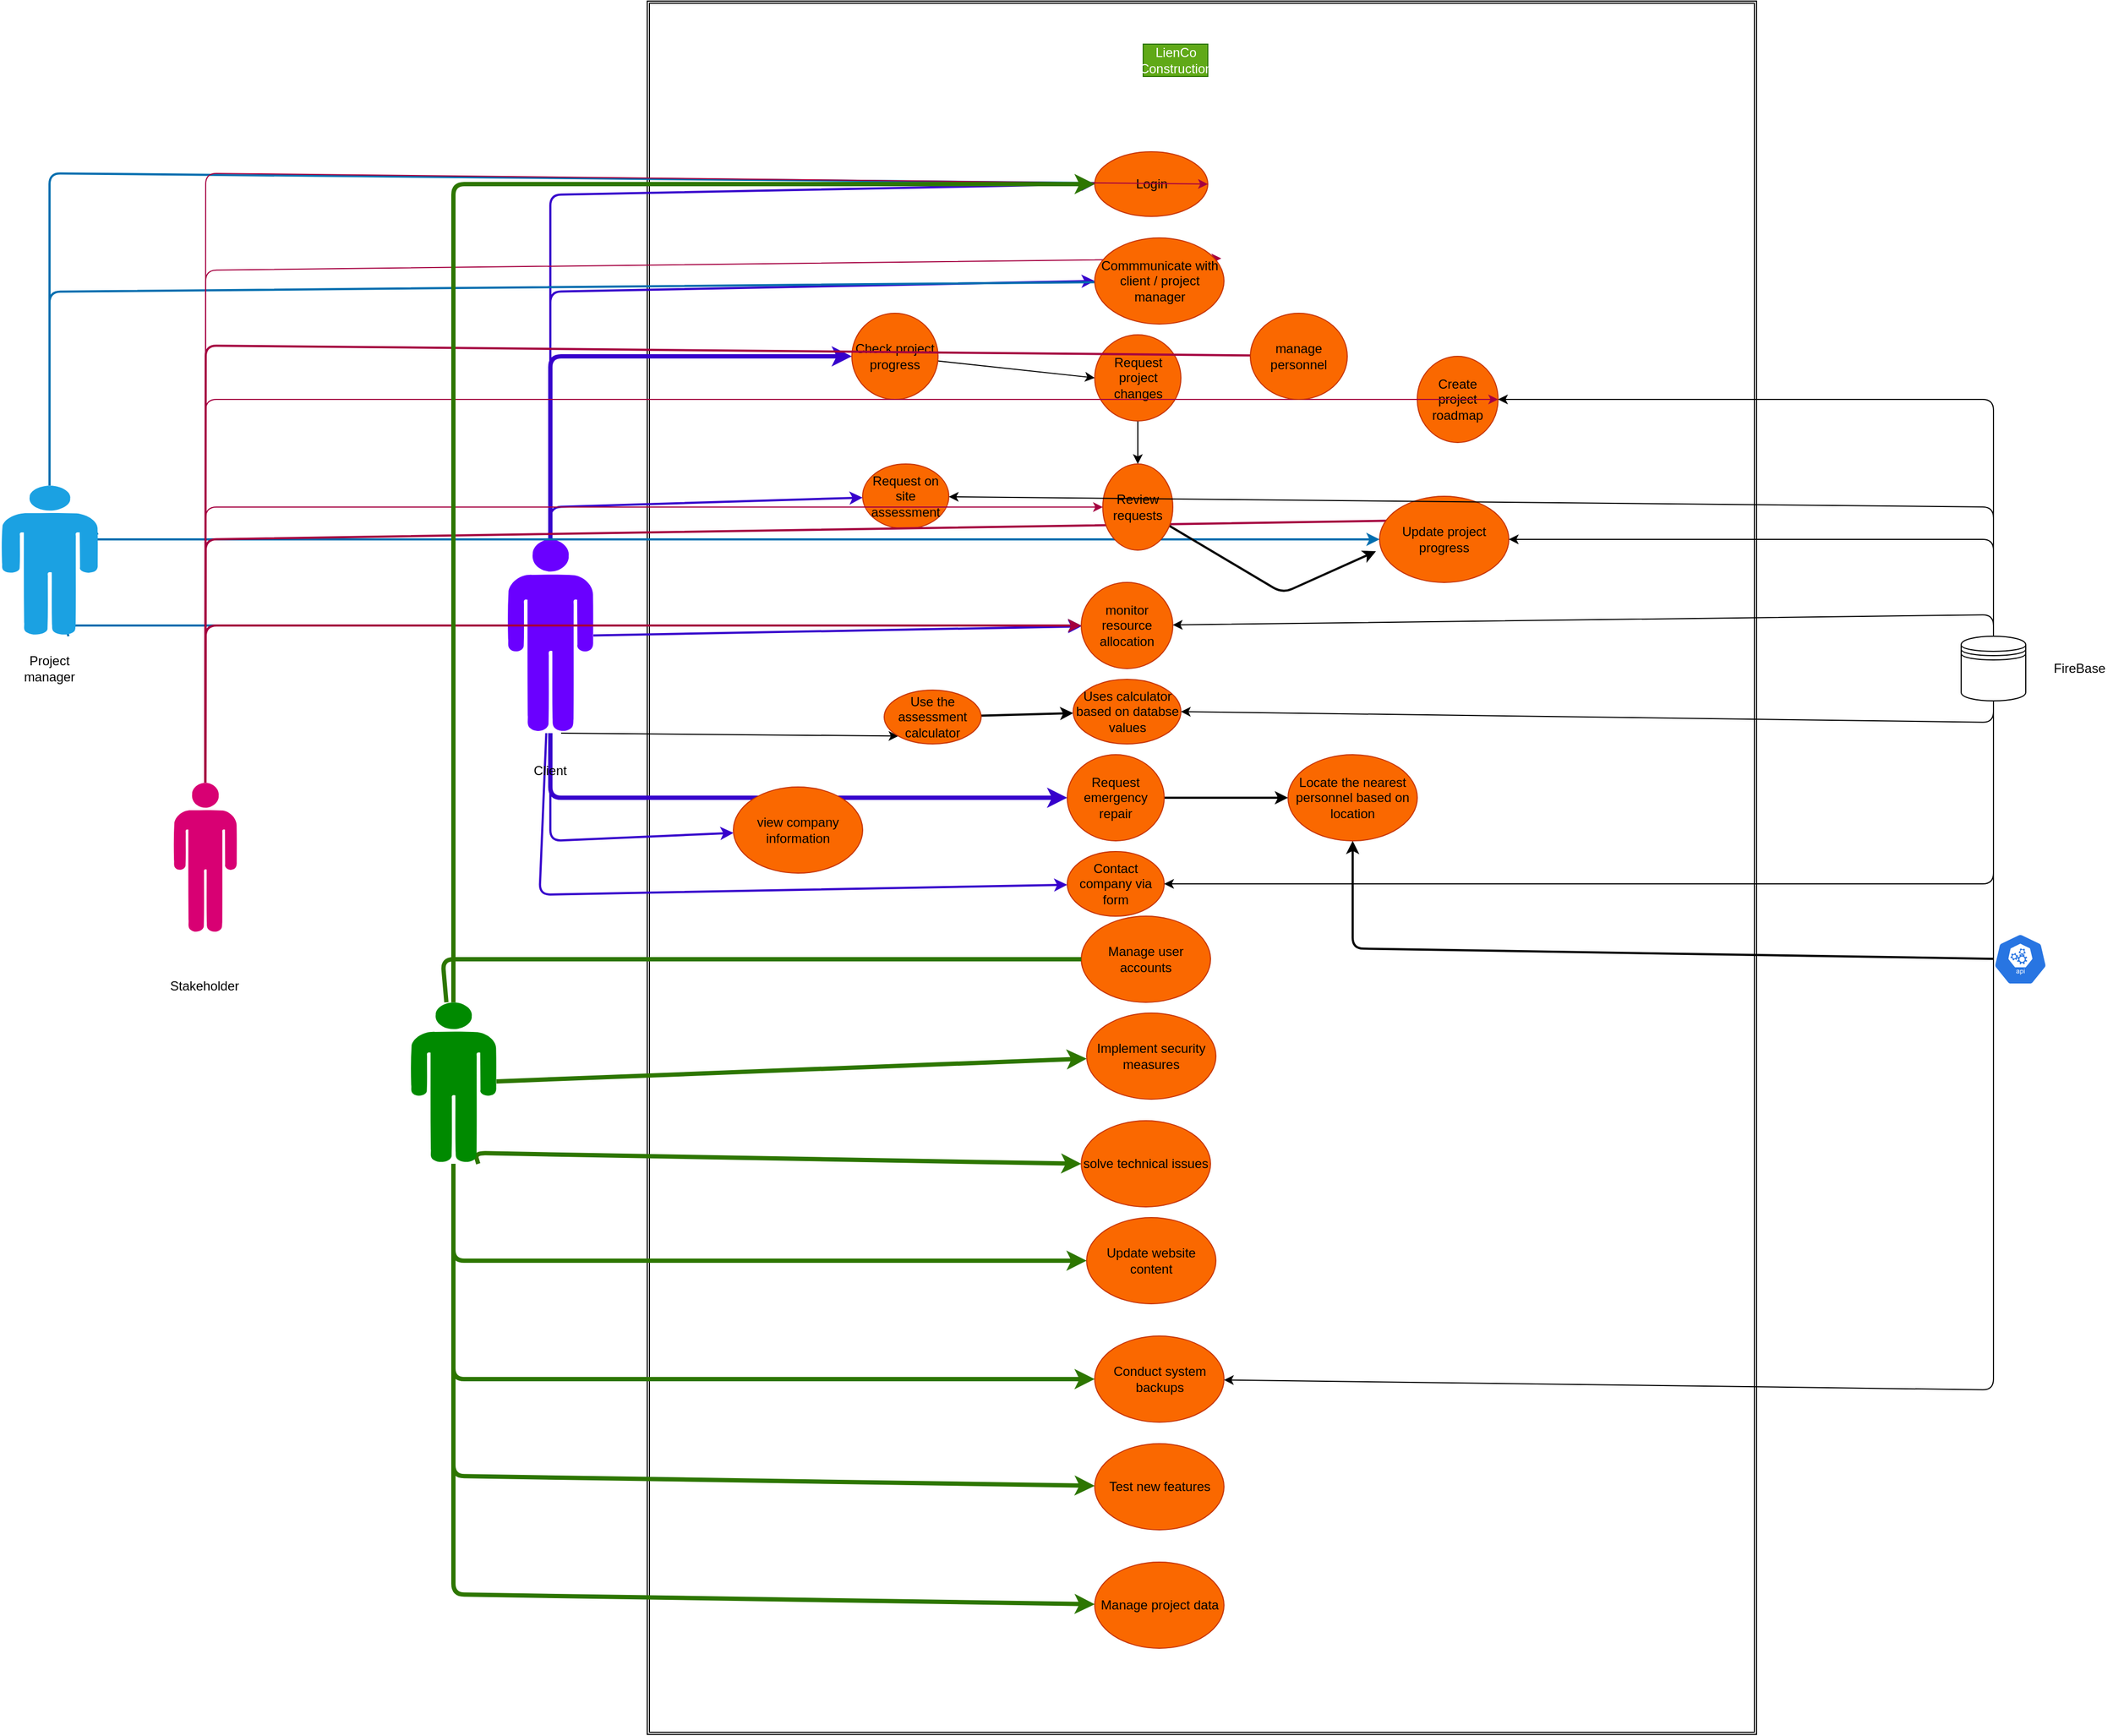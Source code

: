 <mxfile>
    <diagram id="nz_x9dQKCiorZqrcC0JA" name="Page-1">
        <mxGraphModel dx="6394" dy="4216" grid="1" gridSize="10" guides="1" tooltips="1" connect="1" arrows="1" fold="1" page="1" pageScale="1" pageWidth="850" pageHeight="1100" math="0" shadow="0">
            <root>
                <mxCell id="0"/>
                <mxCell id="1" parent="0"/>
                <mxCell id="2" value="" style="shape=ext;double=1;rounded=0;whiteSpace=wrap;html=1;" parent="1" vertex="1">
                    <mxGeometry x="-140" y="-150" width="1030" height="1610" as="geometry"/>
                </mxCell>
                <mxCell id="3" value="LienCo Construction" style="text;strokeColor=#2D7600;align=center;fillColor=#60a917;html=1;verticalAlign=middle;whiteSpace=wrap;rounded=0;fontColor=#ffffff;" parent="1" vertex="1">
                    <mxGeometry x="320.5" y="-110" width="60" height="30" as="geometry"/>
                </mxCell>
                <mxCell id="56" style="edgeStyle=none;html=1;fillColor=#6a00ff;strokeColor=#3700CC;strokeWidth=4;" parent="1" source="4" target="11" edge="1">
                    <mxGeometry relative="1" as="geometry">
                        <Array as="points">
                            <mxPoint x="-230" y="180"/>
                        </Array>
                    </mxGeometry>
                </mxCell>
                <mxCell id="58" style="edgeStyle=none;html=1;fillColor=#6a00ff;strokeColor=#3700CC;strokeWidth=4;" parent="1" source="4" target="26" edge="1">
                    <mxGeometry relative="1" as="geometry">
                        <Array as="points">
                            <mxPoint x="-230" y="590"/>
                        </Array>
                    </mxGeometry>
                </mxCell>
                <mxCell id="59" style="edgeStyle=none;html=1;entryX=0;entryY=0.5;entryDx=0;entryDy=0;strokeWidth=2;fillColor=#6a00ff;strokeColor=#3700CC;" parent="1" source="4" target="10" edge="1">
                    <mxGeometry relative="1" as="geometry">
                        <Array as="points">
                            <mxPoint x="-230" y="30"/>
                        </Array>
                    </mxGeometry>
                </mxCell>
                <mxCell id="61" style="edgeStyle=none;html=1;strokeWidth=2;fillColor=#6a00ff;strokeColor=#3700CC;" parent="1" source="4" target="13" edge="1">
                    <mxGeometry relative="1" as="geometry">
                        <Array as="points">
                            <mxPoint x="-230" y="320"/>
                        </Array>
                    </mxGeometry>
                </mxCell>
                <mxCell id="62" style="edgeStyle=none;html=1;strokeWidth=2;fillColor=#6a00ff;strokeColor=#3700CC;" parent="1" source="4" target="21" edge="1">
                    <mxGeometry relative="1" as="geometry">
                        <Array as="points">
                            <mxPoint x="-240" y="680"/>
                        </Array>
                    </mxGeometry>
                </mxCell>
                <mxCell id="63" style="edgeStyle=none;html=1;strokeWidth=2;fillColor=#6a00ff;strokeColor=#3700CC;" parent="1" source="4" target="24" edge="1">
                    <mxGeometry relative="1" as="geometry">
                        <Array as="points">
                            <mxPoint x="-230" y="630"/>
                        </Array>
                    </mxGeometry>
                </mxCell>
                <mxCell id="64" style="edgeStyle=none;html=1;strokeWidth=2;fillColor=#6a00ff;strokeColor=#3700CC;" parent="1" source="4" target="44" edge="1">
                    <mxGeometry relative="1" as="geometry"/>
                </mxCell>
                <mxCell id="65" style="edgeStyle=none;html=1;entryX=0;entryY=0.5;entryDx=0;entryDy=0;strokeWidth=2;fillColor=#6a00ff;strokeColor=#3700CC;" parent="1" source="4" target="49" edge="1">
                    <mxGeometry relative="1" as="geometry">
                        <Array as="points">
                            <mxPoint x="-230" y="120"/>
                        </Array>
                    </mxGeometry>
                </mxCell>
                <mxCell id="118" style="edgeStyle=none;html=1;entryX=0;entryY=1;entryDx=0;entryDy=0;" edge="1" parent="1" source="4" target="12">
                    <mxGeometry relative="1" as="geometry">
                        <Array as="points">
                            <mxPoint x="-220" y="530"/>
                        </Array>
                    </mxGeometry>
                </mxCell>
                <mxCell id="4" value="" style="verticalLabelPosition=bottom;sketch=0;html=1;fillColor=#6a00ff;verticalAlign=top;align=center;pointerEvents=1;shape=mxgraph.cisco_safe.design.actor_2;fontColor=#ffffff;strokeColor=#3700CC;" parent="1" vertex="1">
                    <mxGeometry x="-270" y="350" width="80" height="180" as="geometry"/>
                </mxCell>
                <mxCell id="5" value="Client" style="text;strokeColor=none;align=center;fillColor=none;html=1;verticalAlign=middle;whiteSpace=wrap;rounded=0;" parent="1" vertex="1">
                    <mxGeometry x="-260" y="550" width="60" height="30" as="geometry"/>
                </mxCell>
                <mxCell id="42" style="edgeStyle=none;html=1;entryX=1;entryY=0.5;entryDx=0;entryDy=0;fillColor=#1ba1e2;strokeColor=#006EAF;strokeWidth=2;" parent="1" source="6" target="10" edge="1">
                    <mxGeometry relative="1" as="geometry">
                        <Array as="points">
                            <mxPoint x="-695" y="10"/>
                        </Array>
                    </mxGeometry>
                </mxCell>
                <mxCell id="46" style="edgeStyle=none;html=1;fillColor=#1ba1e2;strokeColor=#006EAF;strokeWidth=2;" parent="1" source="6" target="44" edge="1">
                    <mxGeometry relative="1" as="geometry">
                        <Array as="points">
                            <mxPoint x="-680" y="430"/>
                        </Array>
                    </mxGeometry>
                </mxCell>
                <mxCell id="52" style="edgeStyle=none;html=1;entryX=1;entryY=0.5;entryDx=0;entryDy=0;fillColor=#1ba1e2;strokeColor=#006EAF;strokeWidth=2;" parent="1" source="6" target="49" edge="1">
                    <mxGeometry relative="1" as="geometry">
                        <Array as="points">
                            <mxPoint x="-695" y="120"/>
                        </Array>
                    </mxGeometry>
                </mxCell>
                <mxCell id="72" style="edgeStyle=none;html=1;strokeWidth=2;fillColor=#1ba1e2;strokeColor=#006EAF;" parent="1" source="6" target="69" edge="1">
                    <mxGeometry relative="1" as="geometry">
                        <Array as="points">
                            <mxPoint x="-660" y="350"/>
                        </Array>
                    </mxGeometry>
                </mxCell>
                <mxCell id="6" value="" style="verticalLabelPosition=bottom;sketch=0;html=1;fillColor=#1ba1e2;verticalAlign=top;align=center;pointerEvents=1;shape=mxgraph.cisco_safe.design.actor_2;fontColor=#ffffff;strokeColor=#006EAF;" parent="1" vertex="1">
                    <mxGeometry x="-740" y="300" width="90" height="140" as="geometry"/>
                </mxCell>
                <mxCell id="7" value="Stakeholder" style="text;strokeColor=none;align=center;fillColor=none;html=1;verticalAlign=middle;whiteSpace=wrap;rounded=0;" parent="1" vertex="1">
                    <mxGeometry x="-581" y="750" width="60" height="30" as="geometry"/>
                </mxCell>
                <mxCell id="10" value="Login" style="ellipse;whiteSpace=wrap;html=1;fillColor=#fa6800;strokeColor=#C73500;fontColor=#000000;" parent="1" vertex="1">
                    <mxGeometry x="275.5" y="-10" width="105" height="60" as="geometry"/>
                </mxCell>
                <mxCell id="97" style="edgeStyle=none;html=1;entryX=0;entryY=0.5;entryDx=0;entryDy=0;" parent="1" source="11" target="28" edge="1">
                    <mxGeometry relative="1" as="geometry"/>
                </mxCell>
                <mxCell id="11" value="Check project progress" style="ellipse;whiteSpace=wrap;html=1;fillColor=#fa6800;strokeColor=#C73500;fontColor=#000000;" parent="1" vertex="1">
                    <mxGeometry x="50" y="140" width="80" height="80" as="geometry"/>
                </mxCell>
                <mxCell id="66" style="edgeStyle=none;html=1;strokeWidth=2;" parent="1" source="12" target="19" edge="1">
                    <mxGeometry relative="1" as="geometry"/>
                </mxCell>
                <mxCell id="12" value="Use the assessment calculator" style="ellipse;whiteSpace=wrap;html=1;fillColor=#fa6800;strokeColor=#C73500;labelBackgroundColor=none;fontColor=#000000;" parent="1" vertex="1">
                    <mxGeometry x="80" y="490" width="90" height="50" as="geometry"/>
                </mxCell>
                <mxCell id="13" value="Request on site assessment" style="ellipse;whiteSpace=wrap;html=1;fillColor=#fa6800;strokeColor=#C73500;fontColor=#000000;" parent="1" vertex="1">
                    <mxGeometry x="60" y="280" width="80" height="60" as="geometry"/>
                </mxCell>
                <mxCell id="19" value="Uses calculator based on databse values" style="ellipse;whiteSpace=wrap;html=1;fillColor=#fa6800;strokeColor=#C73500;fontColor=#000000;" parent="1" vertex="1">
                    <mxGeometry x="255.5" y="480" width="100" height="60" as="geometry"/>
                </mxCell>
                <mxCell id="23" value="Create project roadmap" style="ellipse;whiteSpace=wrap;html=1;fillColor=#fa6800;strokeColor=#C73500;fontColor=#000000;" parent="1" vertex="1">
                    <mxGeometry x="575" y="180" width="75" height="80" as="geometry"/>
                </mxCell>
                <mxCell id="24" value="view company information" style="ellipse;whiteSpace=wrap;html=1;fillColor=#fa6800;strokeColor=#C73500;fontColor=#000000;" parent="1" vertex="1">
                    <mxGeometry x="-60" y="580" width="120" height="80" as="geometry"/>
                </mxCell>
                <mxCell id="40" style="edgeStyle=none;html=1;" parent="1" source="28" target="27" edge="1">
                    <mxGeometry relative="1" as="geometry"/>
                </mxCell>
                <mxCell id="28" value="Request project changes" style="ellipse;whiteSpace=wrap;html=1;fillColor=#fa6800;strokeColor=#C73500;fontColor=#000000;" parent="1" vertex="1">
                    <mxGeometry x="275.5" y="160" width="80" height="80" as="geometry"/>
                </mxCell>
                <mxCell id="37" style="edgeStyle=none;html=1;entryX=1;entryY=0.5;entryDx=0;entryDy=0;fillColor=#d80073;strokeColor=#A50040;" parent="1" source="32" target="10" edge="1">
                    <mxGeometry relative="1" as="geometry">
                        <Array as="points">
                            <mxPoint x="-550" y="10"/>
                        </Array>
                    </mxGeometry>
                </mxCell>
                <mxCell id="41" style="edgeStyle=none;html=1;fillColor=#d80073;strokeColor=#A50040;" parent="1" source="32" target="27" edge="1">
                    <mxGeometry relative="1" as="geometry">
                        <Array as="points">
                            <mxPoint x="-550" y="320"/>
                        </Array>
                    </mxGeometry>
                </mxCell>
                <mxCell id="43" style="edgeStyle=none;html=1;entryX=1;entryY=0.5;entryDx=0;entryDy=0;fillColor=#d80073;strokeColor=#A50040;" parent="1" source="32" target="23" edge="1">
                    <mxGeometry relative="1" as="geometry">
                        <Array as="points">
                            <mxPoint x="-550" y="220"/>
                        </Array>
                    </mxGeometry>
                </mxCell>
                <mxCell id="51" style="edgeStyle=none;html=1;entryX=0.979;entryY=0.238;entryDx=0;entryDy=0;entryPerimeter=0;fillColor=#d80073;strokeColor=#A50040;" parent="1" source="32" target="49" edge="1">
                    <mxGeometry relative="1" as="geometry">
                        <Array as="points">
                            <mxPoint x="-550" y="100"/>
                        </Array>
                    </mxGeometry>
                </mxCell>
                <mxCell id="68" style="edgeStyle=none;html=1;entryX=1;entryY=0.5;entryDx=0;entryDy=0;strokeWidth=2;fillColor=#d80073;strokeColor=#A50040;" parent="1" source="32" target="67" edge="1">
                    <mxGeometry relative="1" as="geometry">
                        <Array as="points">
                            <mxPoint x="-550" y="170"/>
                        </Array>
                    </mxGeometry>
                </mxCell>
                <mxCell id="71" style="edgeStyle=none;html=1;entryX=0.936;entryY=0.263;entryDx=0;entryDy=0;entryPerimeter=0;strokeWidth=2;fillColor=#d80073;strokeColor=#A50040;" parent="1" source="32" target="69" edge="1">
                    <mxGeometry relative="1" as="geometry">
                        <Array as="points">
                            <mxPoint x="-550" y="350"/>
                        </Array>
                    </mxGeometry>
                </mxCell>
                <mxCell id="98" style="edgeStyle=none;html=1;fillColor=#d80073;strokeColor=#A50040;strokeWidth=2;" parent="1" source="32" target="44" edge="1">
                    <mxGeometry relative="1" as="geometry">
                        <Array as="points">
                            <mxPoint x="-550" y="430"/>
                        </Array>
                    </mxGeometry>
                </mxCell>
                <mxCell id="32" value="" style="verticalLabelPosition=bottom;sketch=0;html=1;fillColor=#d80073;verticalAlign=top;align=center;pointerEvents=1;shape=mxgraph.cisco_safe.design.actor_2;fontColor=#ffffff;strokeColor=#A50040;" parent="1" vertex="1">
                    <mxGeometry x="-580" y="576" width="59" height="140" as="geometry"/>
                </mxCell>
                <mxCell id="33" value="Project manager" style="text;strokeColor=none;align=center;fillColor=none;html=1;verticalAlign=middle;whiteSpace=wrap;rounded=0;" parent="1" vertex="1">
                    <mxGeometry x="-725" y="455" width="60" height="30" as="geometry"/>
                </mxCell>
                <mxCell id="70" style="edgeStyle=none;html=1;entryX=-0.028;entryY=0.638;entryDx=0;entryDy=0;strokeWidth=2;entryPerimeter=0;" parent="1" source="27" target="69" edge="1">
                    <mxGeometry relative="1" as="geometry">
                        <Array as="points">
                            <mxPoint x="450" y="400"/>
                        </Array>
                    </mxGeometry>
                </mxCell>
                <mxCell id="27" value="Review requests" style="ellipse;whiteSpace=wrap;html=1;fillColor=#fa6800;strokeColor=#C73500;fontColor=#000000;" parent="1" vertex="1">
                    <mxGeometry x="283" y="280" width="65" height="80" as="geometry"/>
                </mxCell>
                <mxCell id="44" value="monitor resource allocation" style="ellipse;whiteSpace=wrap;html=1;fillColor=#fa6800;strokeColor=#C73500;fontColor=#000000;" parent="1" vertex="1">
                    <mxGeometry x="263" y="390" width="85" height="80" as="geometry"/>
                </mxCell>
                <mxCell id="49" value="Commmunicate with client / project manager" style="ellipse;whiteSpace=wrap;html=1;fillColor=#fa6800;strokeColor=#C73500;fontColor=#000000;" parent="1" vertex="1">
                    <mxGeometry x="275.5" y="70" width="120" height="80" as="geometry"/>
                </mxCell>
                <mxCell id="69" value="Update project progress" style="ellipse;whiteSpace=wrap;html=1;fillColor=#fa6800;strokeColor=#C73500;fontColor=#000000;" parent="1" vertex="1">
                    <mxGeometry x="540" y="310" width="120" height="80" as="geometry"/>
                </mxCell>
                <mxCell id="75" style="edgeStyle=none;html=1;strokeWidth=4;fontColor=#FFFFFF;fillColor=#60a917;strokeColor=#2D7600;" parent="1" source="73" target="10" edge="1">
                    <mxGeometry relative="1" as="geometry">
                        <Array as="points">
                            <mxPoint x="-320" y="20"/>
                        </Array>
                    </mxGeometry>
                </mxCell>
                <mxCell id="90" style="edgeStyle=none;html=1;strokeWidth=4;fontColor=#FFFFFF;fillColor=#60a917;strokeColor=#2D7600;" parent="1" source="73" target="86" edge="1">
                    <mxGeometry relative="1" as="geometry">
                        <Array as="points">
                            <mxPoint x="-320" y="1020"/>
                        </Array>
                    </mxGeometry>
                </mxCell>
                <mxCell id="91" style="edgeStyle=none;html=1;strokeWidth=4;fontColor=#FFFFFF;fillColor=#60a917;strokeColor=#2D7600;startArrow=none;" parent="1" source="73" target="82" edge="1">
                    <mxGeometry relative="1" as="geometry"/>
                </mxCell>
                <mxCell id="92" style="edgeStyle=none;html=1;strokeWidth=4;fontColor=#FFFFFF;fillColor=#60a917;strokeColor=#2D7600;" parent="1" source="73" target="84" edge="1">
                    <mxGeometry relative="1" as="geometry">
                        <Array as="points">
                            <mxPoint x="-320" y="1130"/>
                        </Array>
                    </mxGeometry>
                </mxCell>
                <mxCell id="93" style="edgeStyle=none;html=1;entryX=0;entryY=0.5;entryDx=0;entryDy=0;strokeWidth=4;fontColor=#FFFFFF;fillColor=#60a917;strokeColor=#2D7600;" parent="1" source="73" target="81" edge="1">
                    <mxGeometry relative="1" as="geometry">
                        <Array as="points">
                            <mxPoint x="-300" y="920"/>
                        </Array>
                    </mxGeometry>
                </mxCell>
                <mxCell id="94" style="edgeStyle=none;html=1;strokeWidth=4;fontColor=#FFFFFF;fillColor=#60a917;strokeColor=#2D7600;" parent="1" source="73" target="83" edge="1">
                    <mxGeometry relative="1" as="geometry">
                        <Array as="points">
                            <mxPoint x="-320" y="950"/>
                            <mxPoint x="-320" y="1220"/>
                        </Array>
                    </mxGeometry>
                </mxCell>
                <mxCell id="95" style="edgeStyle=none;html=1;strokeWidth=4;fontColor=#FFFFFF;fillColor=#60a917;strokeColor=#2D7600;" parent="1" source="73" target="85" edge="1">
                    <mxGeometry relative="1" as="geometry">
                        <Array as="points">
                            <mxPoint x="-320" y="1330"/>
                        </Array>
                    </mxGeometry>
                </mxCell>
                <mxCell id="73" value="" style="verticalLabelPosition=bottom;sketch=0;html=1;fillColor=#008a00;verticalAlign=top;align=center;pointerEvents=1;shape=mxgraph.cisco_safe.design.actor_2;labelBackgroundColor=none;fontColor=#ffffff;strokeColor=#005700;" parent="1" vertex="1">
                    <mxGeometry x="-360" y="780" width="80" height="150" as="geometry"/>
                </mxCell>
                <mxCell id="74" value="Admin" style="text;strokeColor=none;align=center;fillColor=none;html=1;verticalAlign=middle;whiteSpace=wrap;rounded=0;labelBackgroundColor=none;fontColor=#FFFFFF;" parent="1" vertex="1">
                    <mxGeometry x="-370" y="930" width="60" height="30" as="geometry"/>
                </mxCell>
                <mxCell id="81" value="solve technical issues" style="ellipse;whiteSpace=wrap;html=1;labelBackgroundColor=none;fontColor=#000000;fillColor=#fa6800;strokeColor=#C73500;" parent="1" vertex="1">
                    <mxGeometry x="263" y="890" width="120" height="80" as="geometry"/>
                </mxCell>
                <mxCell id="82" value="Implement security measures" style="ellipse;whiteSpace=wrap;html=1;labelBackgroundColor=none;fontColor=#000000;fillColor=#fa6800;strokeColor=#C73500;" parent="1" vertex="1">
                    <mxGeometry x="268" y="790" width="120" height="80" as="geometry"/>
                </mxCell>
                <mxCell id="83" value="Test new features" style="ellipse;whiteSpace=wrap;html=1;labelBackgroundColor=none;fontColor=#000000;fillColor=#fa6800;strokeColor=#C73500;" parent="1" vertex="1">
                    <mxGeometry x="275.5" y="1190" width="120" height="80" as="geometry"/>
                </mxCell>
                <mxCell id="84" value="Conduct system backups" style="ellipse;whiteSpace=wrap;html=1;labelBackgroundColor=none;fontColor=#000000;fillColor=#fa6800;strokeColor=#C73500;" parent="1" vertex="1">
                    <mxGeometry x="275.5" y="1090" width="120" height="80" as="geometry"/>
                </mxCell>
                <mxCell id="85" value="Manage project data" style="ellipse;whiteSpace=wrap;html=1;labelBackgroundColor=none;fontColor=#000000;fillColor=#fa6800;strokeColor=#C73500;" parent="1" vertex="1">
                    <mxGeometry x="275.5" y="1300" width="120" height="80" as="geometry"/>
                </mxCell>
                <mxCell id="86" value="Update website content" style="ellipse;whiteSpace=wrap;html=1;labelBackgroundColor=none;fontColor=#000000;fillColor=#fa6800;strokeColor=#C73500;" parent="1" vertex="1">
                    <mxGeometry x="268" y="980" width="120" height="80" as="geometry"/>
                </mxCell>
                <mxCell id="87" value="Manage user accounts" style="ellipse;whiteSpace=wrap;html=1;labelBackgroundColor=none;fontColor=#000000;fillColor=#fa6800;strokeColor=#C73500;" parent="1" vertex="1">
                    <mxGeometry x="263" y="700" width="120" height="80" as="geometry"/>
                </mxCell>
                <mxCell id="67" value="manage personnel" style="ellipse;whiteSpace=wrap;html=1;fillColor=#fa6800;strokeColor=#C73500;fontColor=#000000;" parent="1" vertex="1">
                    <mxGeometry x="420" y="140" width="90" height="80" as="geometry"/>
                </mxCell>
                <mxCell id="99" value="" style="edgeStyle=none;html=1;strokeWidth=4;fontColor=#FFFFFF;fillColor=#60a917;strokeColor=#2D7600;endArrow=none;entryX=0;entryY=0.5;entryDx=0;entryDy=0;" parent="1" source="73" target="87" edge="1">
                    <mxGeometry relative="1" as="geometry">
                        <mxPoint x="-280" y="697.037" as="sourcePoint"/>
                        <mxPoint x="652.488" y="511.398" as="targetPoint"/>
                        <Array as="points">
                            <mxPoint x="-330" y="740"/>
                        </Array>
                    </mxGeometry>
                </mxCell>
                <mxCell id="104" style="edgeStyle=none;html=1;strokeWidth=2;" parent="1" source="26" target="102" edge="1">
                    <mxGeometry relative="1" as="geometry"/>
                </mxCell>
                <mxCell id="26" value="Request emergency repair" style="ellipse;whiteSpace=wrap;html=1;fillColor=#fa6800;strokeColor=#C73500;fontColor=#000000;" parent="1" vertex="1">
                    <mxGeometry x="250" y="550" width="90" height="80" as="geometry"/>
                </mxCell>
                <mxCell id="21" value="Contact company via form" style="ellipse;whiteSpace=wrap;html=1;fillColor=#fa6800;strokeColor=#C73500;fontColor=#000000;" parent="1" vertex="1">
                    <mxGeometry x="250" y="640" width="90" height="60" as="geometry"/>
                </mxCell>
                <mxCell id="103" style="edgeStyle=none;html=1;entryX=0.5;entryY=1;entryDx=0;entryDy=0;strokeWidth=2;" parent="1" source="101" target="102" edge="1">
                    <mxGeometry relative="1" as="geometry">
                        <Array as="points">
                            <mxPoint x="515" y="730"/>
                        </Array>
                    </mxGeometry>
                </mxCell>
                <mxCell id="101" value="" style="sketch=0;html=1;dashed=0;whitespace=wrap;fillColor=#2875E2;strokeColor=#ffffff;points=[[0.005,0.63,0],[0.1,0.2,0],[0.9,0.2,0],[0.5,0,0],[0.995,0.63,0],[0.72,0.99,0],[0.5,1,0],[0.28,0.99,0]];verticalLabelPosition=bottom;align=center;verticalAlign=top;shape=mxgraph.kubernetes.icon;prIcon=api" parent="1" vertex="1">
                    <mxGeometry x="1110" y="716" width="50" height="48" as="geometry"/>
                </mxCell>
                <mxCell id="102" value="Locate the nearest personnel based on location" style="ellipse;whiteSpace=wrap;html=1;fillColor=#fa6800;fontColor=#000000;strokeColor=#C73500;" parent="1" vertex="1">
                    <mxGeometry x="455" y="550" width="120" height="80" as="geometry"/>
                </mxCell>
                <mxCell id="109" style="edgeStyle=none;html=1;entryX=1;entryY=0.5;entryDx=0;entryDy=0;" edge="1" parent="1" source="105" target="19">
                    <mxGeometry relative="1" as="geometry">
                        <Array as="points">
                            <mxPoint x="1110" y="520"/>
                        </Array>
                    </mxGeometry>
                </mxCell>
                <mxCell id="110" style="edgeStyle=none;html=1;" edge="1" parent="1" source="105" target="21">
                    <mxGeometry relative="1" as="geometry">
                        <Array as="points">
                            <mxPoint x="1110" y="670"/>
                        </Array>
                    </mxGeometry>
                </mxCell>
                <mxCell id="111" style="edgeStyle=none;html=1;" edge="1" parent="1" source="105" target="84">
                    <mxGeometry relative="1" as="geometry">
                        <Array as="points">
                            <mxPoint x="1110" y="1140"/>
                        </Array>
                    </mxGeometry>
                </mxCell>
                <mxCell id="112" style="edgeStyle=none;html=1;" edge="1" parent="1" source="105" target="44">
                    <mxGeometry relative="1" as="geometry">
                        <Array as="points">
                            <mxPoint x="1110" y="420"/>
                        </Array>
                    </mxGeometry>
                </mxCell>
                <mxCell id="113" style="edgeStyle=none;html=1;" edge="1" parent="1" source="105" target="69">
                    <mxGeometry relative="1" as="geometry">
                        <Array as="points">
                            <mxPoint x="1110" y="350"/>
                        </Array>
                    </mxGeometry>
                </mxCell>
                <mxCell id="114" style="edgeStyle=none;html=1;" edge="1" parent="1" source="105" target="23">
                    <mxGeometry relative="1" as="geometry">
                        <Array as="points">
                            <mxPoint x="1110" y="220"/>
                        </Array>
                    </mxGeometry>
                </mxCell>
                <mxCell id="115" style="edgeStyle=none;html=1;" edge="1" parent="1" source="105" target="13">
                    <mxGeometry relative="1" as="geometry">
                        <Array as="points">
                            <mxPoint x="1110" y="320"/>
                        </Array>
                    </mxGeometry>
                </mxCell>
                <mxCell id="105" value="" style="shape=datastore;whiteSpace=wrap;html=1;" parent="1" vertex="1">
                    <mxGeometry x="1080" y="440" width="60" height="60" as="geometry"/>
                </mxCell>
                <mxCell id="117" value="FireBase" style="text;strokeColor=none;align=center;fillColor=none;html=1;verticalAlign=middle;whiteSpace=wrap;rounded=0;" vertex="1" parent="1">
                    <mxGeometry x="1160" y="455" width="60" height="30" as="geometry"/>
                </mxCell>
            </root>
        </mxGraphModel>
    </diagram>
</mxfile>